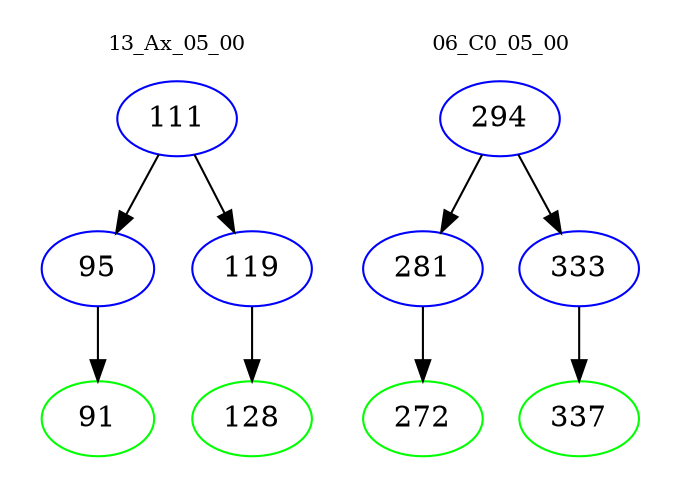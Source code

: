 digraph{
subgraph cluster_0 {
color = white
label = "13_Ax_05_00";
fontsize=10;
T0_111 [label="111", color="blue"]
T0_111 -> T0_95 [color="black"]
T0_95 [label="95", color="blue"]
T0_95 -> T0_91 [color="black"]
T0_91 [label="91", color="green"]
T0_111 -> T0_119 [color="black"]
T0_119 [label="119", color="blue"]
T0_119 -> T0_128 [color="black"]
T0_128 [label="128", color="green"]
}
subgraph cluster_1 {
color = white
label = "06_C0_05_00";
fontsize=10;
T1_294 [label="294", color="blue"]
T1_294 -> T1_281 [color="black"]
T1_281 [label="281", color="blue"]
T1_281 -> T1_272 [color="black"]
T1_272 [label="272", color="green"]
T1_294 -> T1_333 [color="black"]
T1_333 [label="333", color="blue"]
T1_333 -> T1_337 [color="black"]
T1_337 [label="337", color="green"]
}
}
